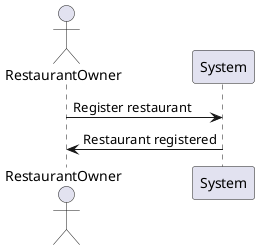 @startuml
actor RestaurantOwner
RestaurantOwner -> System: Register restaurant
System -> RestaurantOwner: Restaurant registered
@enduml